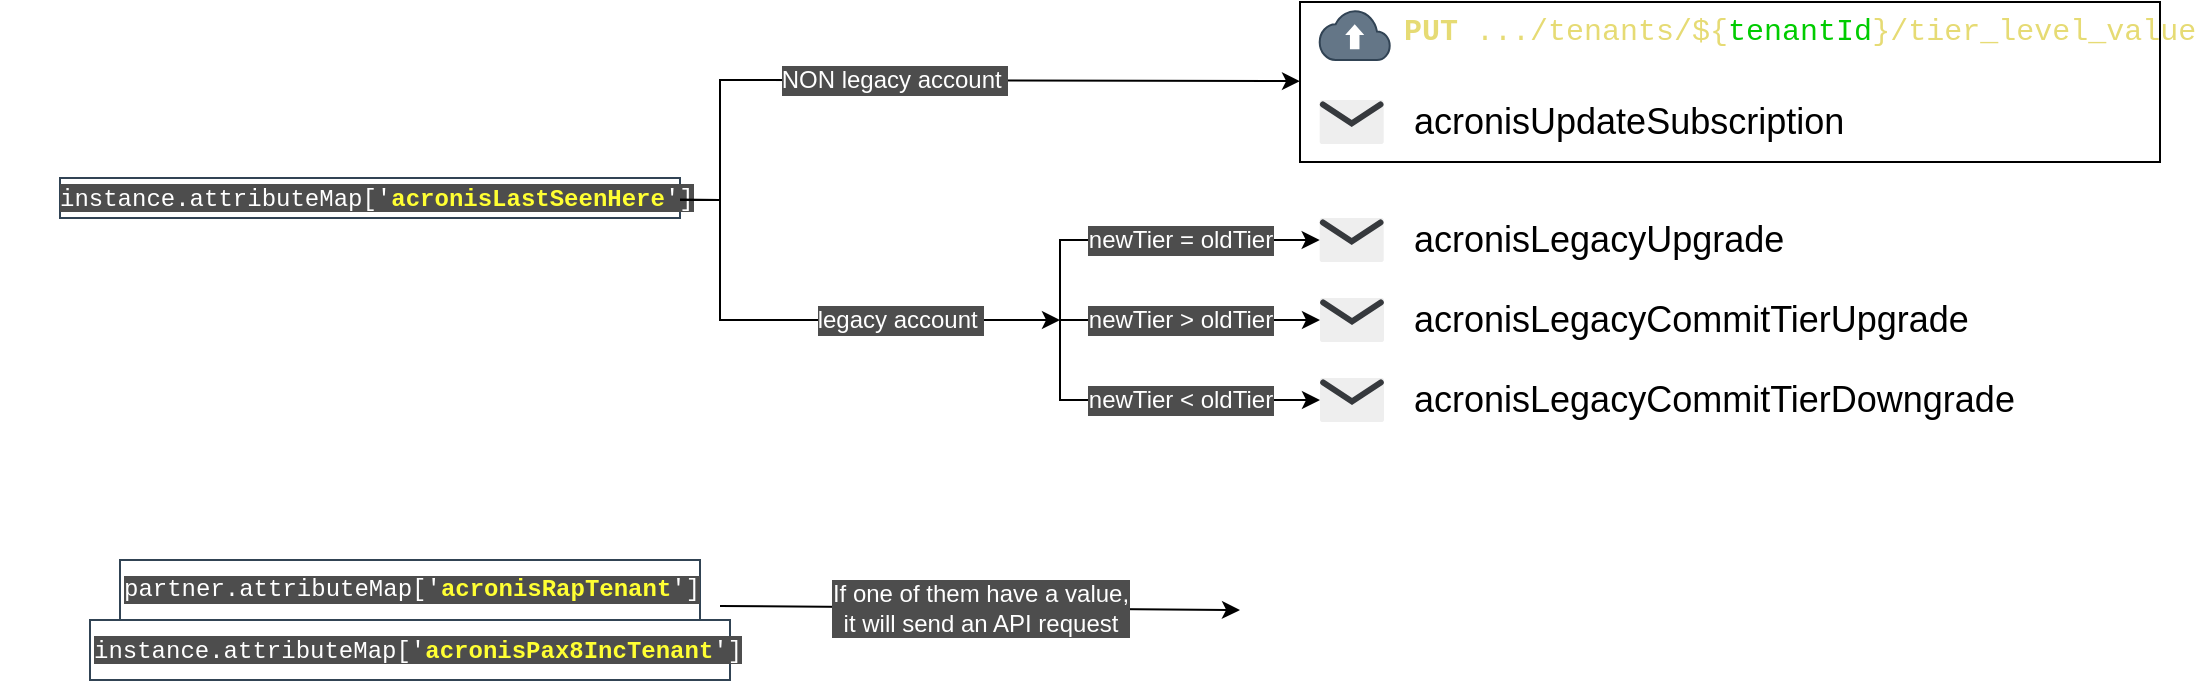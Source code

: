<mxfile version="20.6.0" type="github">
  <diagram id="TDD3DlGXEbV9IOPgScCF" name="Página-1">
    <mxGraphModel dx="413" dy="214" grid="1" gridSize="10" guides="1" tooltips="1" connect="1" arrows="1" fold="1" page="1" pageScale="1" pageWidth="827" pageHeight="1169" math="0" shadow="0">
      <root>
        <mxCell id="0" />
        <mxCell id="1" parent="0" />
        <mxCell id="wjJ1wBpAPWjhshaP4NoO-37" value="" style="dashed=0;fontSize=18;shape=mxgraph.gmdl.mail;verticalAlign=top;labelPosition=center;verticalLabelPosition=bottom;align=center;spacingTop=0;fillColor=#eeeeee;strokeColor=#36393d;strokeWidth=3;flipH=0;flipV=0;spacing=5;" parent="1" vertex="1">
          <mxGeometry x="679.85" y="210" width="32" height="22" as="geometry" />
        </mxCell>
        <mxCell id="wjJ1wBpAPWjhshaP4NoO-38" value="acronisUpdateSubscription" style="text;html=1;align=left;verticalAlign=middle;resizable=0;points=[];autosize=1;strokeColor=none;fillColor=none;fontSize=18;" parent="1" vertex="1">
          <mxGeometry x="724.85" y="201" width="240" height="40" as="geometry" />
        </mxCell>
        <mxCell id="wjJ1wBpAPWjhshaP4NoO-39" value="" style="dashed=0;fontSize=18;shape=mxgraph.gmdl.mail;verticalAlign=top;labelPosition=center;verticalLabelPosition=bottom;align=center;spacingTop=0;fillColor=#eeeeee;strokeColor=#36393d;strokeWidth=3;flipH=0;flipV=0;spacing=5;" parent="1" vertex="1">
          <mxGeometry x="679.85" y="269" width="32" height="22" as="geometry" />
        </mxCell>
        <mxCell id="wjJ1wBpAPWjhshaP4NoO-40" value="acronisLegacyUpgrade" style="text;html=1;align=left;verticalAlign=middle;resizable=0;points=[];autosize=1;strokeColor=none;fillColor=none;fontSize=18;" parent="1" vertex="1">
          <mxGeometry x="724.85" y="260" width="210" height="40" as="geometry" />
        </mxCell>
        <mxCell id="wjJ1wBpAPWjhshaP4NoO-41" value="acronisLegacyCommitTierUpgrade" style="text;html=1;align=left;verticalAlign=middle;resizable=0;points=[];autosize=1;strokeColor=none;fillColor=none;fontSize=18;" parent="1" vertex="1">
          <mxGeometry x="725" y="300" width="300" height="40" as="geometry" />
        </mxCell>
        <mxCell id="wjJ1wBpAPWjhshaP4NoO-42" value="" style="dashed=0;fontSize=18;shape=mxgraph.gmdl.mail;verticalAlign=top;labelPosition=center;verticalLabelPosition=bottom;align=center;spacingTop=0;fillColor=#eeeeee;strokeColor=#36393d;strokeWidth=3;flipH=0;flipV=0;spacing=5;" parent="1" vertex="1">
          <mxGeometry x="680" y="309" width="32" height="22" as="geometry" />
        </mxCell>
        <mxCell id="wjJ1wBpAPWjhshaP4NoO-43" value="acronisLegacyCommitTierDowngrade" style="text;html=1;align=left;verticalAlign=middle;resizable=0;points=[];autosize=1;strokeColor=none;fillColor=none;fontSize=18;" parent="1" vertex="1">
          <mxGeometry x="725" y="340" width="320" height="40" as="geometry" />
        </mxCell>
        <mxCell id="wjJ1wBpAPWjhshaP4NoO-44" value="" style="dashed=0;fontSize=18;shape=mxgraph.gmdl.mail;verticalAlign=top;labelPosition=center;verticalLabelPosition=bottom;align=center;spacingTop=0;fillColor=#eeeeee;strokeColor=#36393d;strokeWidth=3;flipH=0;flipV=0;spacing=5;" parent="1" vertex="1">
          <mxGeometry x="680" y="349" width="32" height="22" as="geometry" />
        </mxCell>
        <mxCell id="wjJ1wBpAPWjhshaP4NoO-46" value="&lt;div style=&quot;font-family: Consolas, &amp;quot;Courier New&amp;quot;, monospace; font-size: 12px; line-height: 15px;&quot;&gt;&lt;span style=&quot;background-color: rgb(77, 77, 77); font-size: 12px;&quot;&gt;&lt;span style=&quot;font-size: 12px;&quot;&gt;partner.attributeMap[&#39;&lt;/span&gt;&lt;font color=&quot;#ffff33&quot; style=&quot;font-size: 12px;&quot;&gt;&lt;b style=&quot;font-size: 12px;&quot;&gt;acronisRapTenant&lt;/b&gt;&lt;/font&gt;&lt;span style=&quot;font-size: 12px;&quot;&gt;&#39;]&lt;/span&gt;&lt;/span&gt;&lt;/div&gt;" style="text;html=1;align=left;verticalAlign=middle;resizable=0;points=[];autosize=1;strokeColor=#314354;fillColor=none;fontSize=12;fontColor=#FFFFFF;" parent="1" vertex="1">
          <mxGeometry x="80" y="440" width="290" height="30" as="geometry" />
        </mxCell>
        <mxCell id="wjJ1wBpAPWjhshaP4NoO-47" value="&lt;div style=&quot;line-height: 15px; font-size: 12px;&quot;&gt;&lt;span style=&quot;background-color: rgb(77, 77, 77); font-size: 12px;&quot;&gt;&lt;font face=&quot;Consolas, Courier New, monospace&quot; style=&quot;font-size: 12px;&quot;&gt;&lt;span style=&quot;font-size: 12px;&quot;&gt;instance.attributeMap[&#39;&lt;/span&gt;&lt;/font&gt;&lt;font color=&quot;#ffff33&quot; face=&quot;Consolas, Courier New, monospace&quot; style=&quot;font-size: 12px;&quot;&gt;&lt;span style=&quot;font-size: 12px;&quot;&gt;&lt;b style=&quot;font-size: 12px;&quot;&gt;acronisPax8IncTenant&lt;/b&gt;&lt;/span&gt;&lt;/font&gt;&lt;font face=&quot;Consolas, Courier New, monospace&quot; style=&quot;font-size: 12px;&quot;&gt;&lt;span style=&quot;font-size: 12px;&quot;&gt;&#39;]&lt;/span&gt;&lt;/font&gt;&lt;/span&gt;&lt;/div&gt;" style="text;html=1;align=left;verticalAlign=middle;resizable=0;points=[];autosize=1;strokeColor=#314354;fillColor=none;fontSize=12;fontColor=#FFFFFF;" parent="1" vertex="1">
          <mxGeometry x="65" y="470" width="320" height="30" as="geometry" />
        </mxCell>
        <mxCell id="wjJ1wBpAPWjhshaP4NoO-48" value="&lt;div style=&quot;line-height: 15px; font-size: 12px;&quot;&gt;&lt;span style=&quot;background-color: rgb(77, 77, 77); font-size: 12px;&quot;&gt;&lt;font face=&quot;Consolas, Courier New, monospace&quot; style=&quot;font-size: 12px;&quot;&gt;&lt;span style=&quot;font-size: 12px;&quot;&gt;instance.attributeMap[&#39;&lt;/span&gt;&lt;/font&gt;&lt;font face=&quot;Consolas, Courier New, monospace&quot; style=&quot;font-size: 12px;&quot;&gt;&lt;font color=&quot;#ffff33&quot; style=&quot;font-size: 12px;&quot;&gt;&lt;span style=&quot;font-size: 12px;&quot;&gt;&lt;b style=&quot;font-size: 12px;&quot;&gt;acronisLastSeenHere&lt;/b&gt;&lt;/span&gt;&lt;/font&gt;&lt;font style=&quot;font-size: 12px;&quot;&gt;&lt;span style=&quot;font-size: 12px;&quot;&gt;&#39;]&lt;/span&gt;&lt;/font&gt;&lt;/font&gt;&lt;/span&gt;&lt;/div&gt;" style="text;html=1;align=left;verticalAlign=middle;resizable=0;points=[];autosize=1;strokeColor=#314354;fillColor=none;fontSize=12;spacing=0;fontColor=#FFFFFF;" parent="1" vertex="1">
          <mxGeometry x="50" y="249" width="310" height="20" as="geometry" />
        </mxCell>
        <mxCell id="wjJ1wBpAPWjhshaP4NoO-50" value="&lt;div style=&quot;line-height: 15px; font-size: 15px;&quot;&gt;&lt;font face=&quot;Consolas, Courier New, monospace&quot; style=&quot;font-size: 15px;&quot;&gt;&lt;font style=&quot;font-size: 15px;&quot; color=&quot;#e6db74&quot;&gt;&lt;font style=&quot;font-size: 15px;&quot;&gt;&lt;b&gt;PUT &lt;/b&gt;&lt;/font&gt;&lt;span style=&quot;font-size: 15px;&quot;&gt;.../tenants/${&lt;/span&gt;&lt;/font&gt;&lt;font style=&quot;font-size: 15px;&quot; color=&quot;#00cc00&quot;&gt;tenantId&lt;/font&gt;&lt;font style=&quot;font-size: 15px;&quot; color=&quot;#e6db74&quot;&gt;}/tier_level_value&lt;/font&gt;&lt;/font&gt;&lt;br style=&quot;font-size: 15px;&quot;&gt;&lt;/div&gt;" style="text;html=1;align=left;verticalAlign=middle;resizable=0;points=[];autosize=1;strokeColor=none;fillColor=none;fontSize=15;" parent="1" vertex="1">
          <mxGeometry x="719.7" y="160" width="390" height="30" as="geometry" />
        </mxCell>
        <mxCell id="wjJ1wBpAPWjhshaP4NoO-88" value="" style="dashed=0;html=1;shape=mxgraph.gmdl.upload;strokeColor=#314354;fillColor=#647687;labelBackgroundColor=#4D4D4D;fontSize=18;fontColor=#ffffff;" parent="1" vertex="1">
          <mxGeometry x="679.85" y="165" width="35" height="25" as="geometry" />
        </mxCell>
        <mxCell id="wjJ1wBpAPWjhshaP4NoO-92" value="" style="endArrow=classic;html=1;rounded=0;fontSize=12;fontColor=#FFFFFF;" parent="1" edge="1">
          <mxGeometry relative="1" as="geometry">
            <mxPoint x="380" y="463" as="sourcePoint" />
            <mxPoint x="640" y="465" as="targetPoint" />
          </mxGeometry>
        </mxCell>
        <mxCell id="wjJ1wBpAPWjhshaP4NoO-93" value="If one of them have a value, &lt;br&gt;it will send an API request" style="edgeLabel;resizable=0;html=1;align=center;verticalAlign=middle;labelBackgroundColor=#4D4D4D;fontSize=12;fontColor=#FFFFFF;fillColor=none;" parent="wjJ1wBpAPWjhshaP4NoO-92" connectable="0" vertex="1">
          <mxGeometry relative="1" as="geometry" />
        </mxCell>
        <mxCell id="wjJ1wBpAPWjhshaP4NoO-98" value="" style="endArrow=classic;html=1;rounded=0;fontSize=12;fontColor=#FFFFFF;" parent="1" source="wjJ1wBpAPWjhshaP4NoO-48" target="rIQfyR41lnT2qLLvc7yr-7" edge="1">
          <mxGeometry relative="1" as="geometry">
            <mxPoint x="310" y="270" as="sourcePoint" />
            <mxPoint x="555" y="266.724" as="targetPoint" />
            <Array as="points">
              <mxPoint x="380" y="260" />
              <mxPoint x="380" y="200" />
            </Array>
          </mxGeometry>
        </mxCell>
        <mxCell id="wjJ1wBpAPWjhshaP4NoO-99" value="NON legacy account&amp;nbsp;" style="edgeLabel;resizable=0;html=1;align=center;verticalAlign=middle;labelBackgroundColor=#4D4D4D;fontSize=12;fontColor=#FFFFFF;fillColor=none;" parent="wjJ1wBpAPWjhshaP4NoO-98" connectable="0" vertex="1">
          <mxGeometry relative="1" as="geometry">
            <mxPoint x="-18" as="offset" />
          </mxGeometry>
        </mxCell>
        <mxCell id="wjJ1wBpAPWjhshaP4NoO-100" value="" style="endArrow=classic;html=1;rounded=0;fontSize=12;fontColor=#FFFFFF;" parent="1" source="wjJ1wBpAPWjhshaP4NoO-48" edge="1">
          <mxGeometry relative="1" as="geometry">
            <mxPoint x="289.997" y="269.0" as="sourcePoint" />
            <mxPoint x="550" y="320" as="targetPoint" />
            <Array as="points">
              <mxPoint x="380" y="260" />
              <mxPoint x="380" y="320" />
            </Array>
          </mxGeometry>
        </mxCell>
        <mxCell id="wjJ1wBpAPWjhshaP4NoO-101" value="legacy account&amp;nbsp;" style="edgeLabel;resizable=0;html=1;align=center;verticalAlign=middle;labelBackgroundColor=#4D4D4D;fontSize=12;fontColor=#FFFFFF;fillColor=none;" parent="wjJ1wBpAPWjhshaP4NoO-100" connectable="0" vertex="1">
          <mxGeometry relative="1" as="geometry">
            <mxPoint x="45" as="offset" />
          </mxGeometry>
        </mxCell>
        <mxCell id="wjJ1wBpAPWjhshaP4NoO-104" value="" style="endArrow=classic;html=1;rounded=0;fontSize=12;fontColor=#FFFFFF;" parent="1" target="wjJ1wBpAPWjhshaP4NoO-39" edge="1">
          <mxGeometry relative="1" as="geometry">
            <mxPoint x="550" y="320" as="sourcePoint" />
            <mxPoint x="795" y="236.724" as="targetPoint" />
            <Array as="points">
              <mxPoint x="550" y="280" />
            </Array>
          </mxGeometry>
        </mxCell>
        <mxCell id="wjJ1wBpAPWjhshaP4NoO-105" value="newTier = oldTier" style="edgeLabel;resizable=0;html=1;align=center;verticalAlign=middle;labelBackgroundColor=#4D4D4D;fontSize=12;fontColor=#FFFFFF;fillColor=none;" parent="wjJ1wBpAPWjhshaP4NoO-104" connectable="0" vertex="1">
          <mxGeometry relative="1" as="geometry">
            <mxPoint x="15" as="offset" />
          </mxGeometry>
        </mxCell>
        <mxCell id="wjJ1wBpAPWjhshaP4NoO-106" value="" style="endArrow=classic;html=1;rounded=0;fontSize=12;fontColor=#FFFFFF;" parent="1" target="wjJ1wBpAPWjhshaP4NoO-42" edge="1">
          <mxGeometry relative="1" as="geometry">
            <mxPoint x="550" y="320" as="sourcePoint" />
            <mxPoint x="680" y="260" as="targetPoint" />
          </mxGeometry>
        </mxCell>
        <mxCell id="wjJ1wBpAPWjhshaP4NoO-107" value="newTier &amp;gt; oldTier" style="edgeLabel;resizable=0;html=1;align=center;verticalAlign=middle;labelBackgroundColor=#4D4D4D;fontSize=12;fontColor=#FFFFFF;fillColor=none;" parent="wjJ1wBpAPWjhshaP4NoO-106" connectable="0" vertex="1">
          <mxGeometry relative="1" as="geometry">
            <mxPoint x="-5" as="offset" />
          </mxGeometry>
        </mxCell>
        <mxCell id="wjJ1wBpAPWjhshaP4NoO-108" value="" style="endArrow=classic;html=1;rounded=0;fontSize=12;fontColor=#FFFFFF;" parent="1" edge="1">
          <mxGeometry relative="1" as="geometry">
            <mxPoint x="550" y="320" as="sourcePoint" />
            <mxPoint x="680" y="360" as="targetPoint" />
            <Array as="points">
              <mxPoint x="550" y="360" />
            </Array>
          </mxGeometry>
        </mxCell>
        <mxCell id="wjJ1wBpAPWjhshaP4NoO-109" value="newTier &amp;lt; oldTier" style="edgeLabel;resizable=0;html=1;align=center;verticalAlign=middle;labelBackgroundColor=#4D4D4D;fontSize=12;fontColor=#FFFFFF;fillColor=none;" parent="wjJ1wBpAPWjhshaP4NoO-108" connectable="0" vertex="1">
          <mxGeometry relative="1" as="geometry">
            <mxPoint x="15" as="offset" />
          </mxGeometry>
        </mxCell>
        <mxCell id="rIQfyR41lnT2qLLvc7yr-1" value="" style="shape=image;html=1;verticalAlign=top;verticalLabelPosition=bottom;labelBackgroundColor=#ffffff;imageAspect=0;aspect=fixed;image=https://cdn0.iconfinder.com/data/icons/evericons-16px/16/x-128.png" vertex="1" parent="1">
          <mxGeometry x="20" y="440" width="60" height="60" as="geometry" />
        </mxCell>
        <mxCell id="rIQfyR41lnT2qLLvc7yr-7" value="" style="rounded=0;whiteSpace=wrap;html=1;fillColor=none;" vertex="1" parent="1">
          <mxGeometry x="670" y="161" width="430" height="80" as="geometry" />
        </mxCell>
      </root>
    </mxGraphModel>
  </diagram>
</mxfile>
